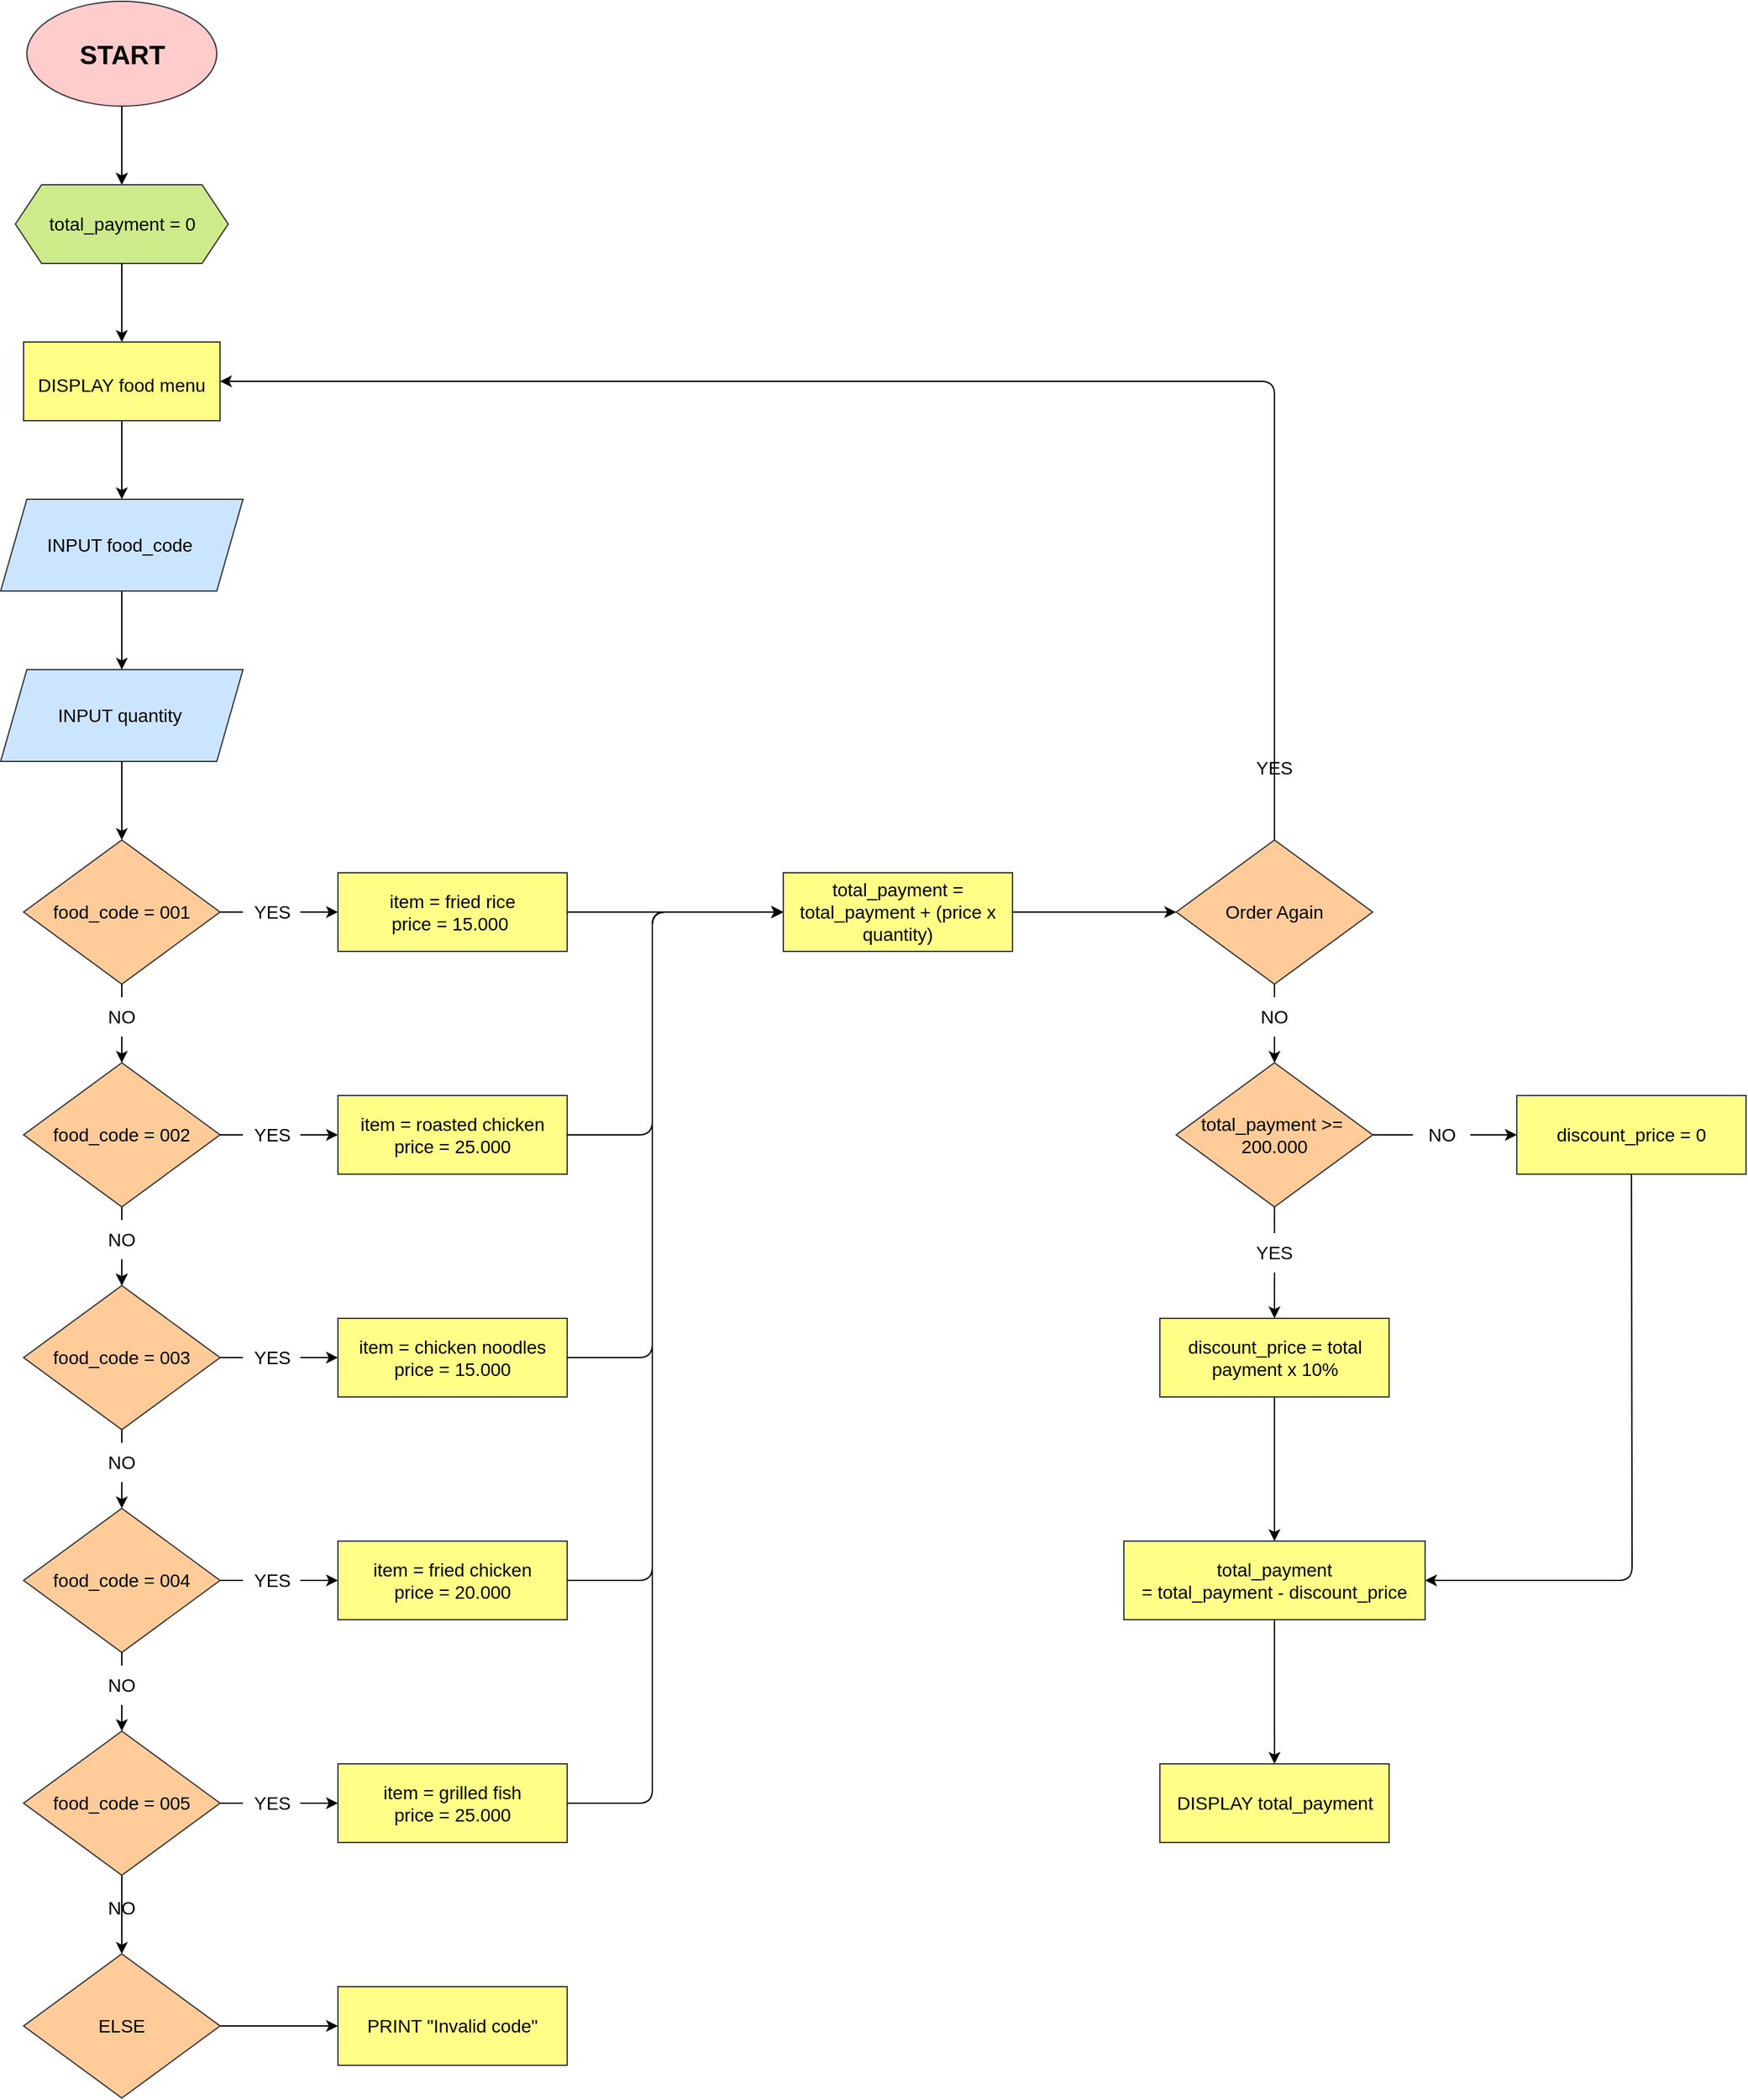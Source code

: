 <mxfile>
    <diagram id="leVJV5RVXXr9aKHUHhxM" name="Page-1">
        <mxGraphModel dx="1320" dy="349" grid="1" gridSize="10" guides="1" tooltips="1" connect="1" arrows="1" fold="1" page="1" pageScale="1" pageWidth="850" pageHeight="1100" background="#ffffff" math="0" shadow="0">
            <root>
                <mxCell id="0"/>
                <mxCell id="1" parent="0"/>
                <mxCell id="5" style="edgeStyle=none;html=1;entryX=0.5;entryY=0;entryDx=0;entryDy=0;" edge="1" parent="1" source="2" target="4">
                    <mxGeometry relative="1" as="geometry">
                        <mxPoint x="152.5" y="140" as="targetPoint"/>
                    </mxGeometry>
                </mxCell>
                <mxCell id="6" style="edgeStyle=none;html=1;entryX=0.5;entryY=0;entryDx=0;entryDy=0;strokeColor=#000000;" edge="1" parent="1" source="2" target="4">
                    <mxGeometry relative="1" as="geometry"/>
                </mxCell>
                <mxCell id="2" value="&lt;span style=&quot;font-size: 20px&quot;&gt;&lt;b&gt;START&lt;/b&gt;&lt;/span&gt;" style="ellipse;whiteSpace=wrap;html=1;fillColor=#ffcccc;strokeColor=#36393d;fontColor=#000000;" vertex="1" parent="1">
                    <mxGeometry x="82.5" y="40" width="145" height="80" as="geometry"/>
                </mxCell>
                <mxCell id="4" value="total_payment = 0" style="shape=hexagon;perimeter=hexagonPerimeter2;whiteSpace=wrap;html=1;fixedSize=1;fontSize=14;fillColor=#cdeb8b;strokeColor=#36393d;fontColor=#000000;" vertex="1" parent="1">
                    <mxGeometry x="73.75" y="180" width="162.5" height="60" as="geometry"/>
                </mxCell>
                <mxCell id="7" style="edgeStyle=none;html=1;entryX=0.5;entryY=0;entryDx=0;entryDy=0;fontSize=14;fontColor=#000000;strokeColor=#000000;" edge="1" parent="1" target="9">
                    <mxGeometry relative="1" as="geometry">
                        <mxPoint x="155" y="240" as="sourcePoint"/>
                    </mxGeometry>
                </mxCell>
                <mxCell id="8" style="edgeStyle=none;html=1;entryX=0.5;entryY=0;entryDx=0;entryDy=0;fontSize=14;fontColor=#000000;strokeColor=#000000;" edge="1" parent="1" source="9" target="11">
                    <mxGeometry relative="1" as="geometry"/>
                </mxCell>
                <mxCell id="9" value="&lt;span style=&quot;font-size: 14px&quot;&gt;DISPLAY food menu&lt;/span&gt;" style="rounded=0;whiteSpace=wrap;html=1;fontSize=20;fillColor=#ffff88;strokeColor=#36393d;fontColor=#000000;" vertex="1" parent="1">
                    <mxGeometry x="80" y="300" width="150" height="60" as="geometry"/>
                </mxCell>
                <mxCell id="10" style="edgeStyle=none;html=1;entryX=0.5;entryY=0;entryDx=0;entryDy=0;fontSize=14;fontColor=#000000;strokeColor=#000000;" edge="1" parent="1" source="11" target="12">
                    <mxGeometry relative="1" as="geometry"/>
                </mxCell>
                <mxCell id="11" value="INPUT food_code&amp;nbsp;" style="shape=parallelogram;perimeter=parallelogramPerimeter;whiteSpace=wrap;html=1;fixedSize=1;fontSize=14;fillColor=#cce5ff;strokeColor=#36393d;fontColor=#000000;" vertex="1" parent="1">
                    <mxGeometry x="62.5" y="420" width="185" height="70" as="geometry"/>
                </mxCell>
                <mxCell id="12" value="INPUT quantity&amp;nbsp;" style="shape=parallelogram;perimeter=parallelogramPerimeter;whiteSpace=wrap;html=1;fixedSize=1;fontSize=14;fillColor=#cce5ff;strokeColor=#36393d;fontColor=#000000;" vertex="1" parent="1">
                    <mxGeometry x="62.5" y="550" width="185" height="70" as="geometry"/>
                </mxCell>
                <mxCell id="13" style="edgeStyle=none;html=1;fontSize=14;fontColor=#000000;strokeColor=#000000;" edge="1" parent="1" target="16">
                    <mxGeometry relative="1" as="geometry">
                        <mxPoint x="155" y="620.0" as="sourcePoint"/>
                    </mxGeometry>
                </mxCell>
                <mxCell id="14" style="edgeStyle=none;html=1;entryX=0.5;entryY=0;entryDx=0;entryDy=0;fontSize=14;startArrow=none;fontColor=#000000;strokeColor=#000000;" edge="1" parent="1" source="32" target="19">
                    <mxGeometry relative="1" as="geometry"/>
                </mxCell>
                <mxCell id="15" style="edgeStyle=none;html=1;entryX=0;entryY=0.5;entryDx=0;entryDy=0;fontSize=14;startArrow=none;fontColor=#000000;strokeColor=#000000;" edge="1" parent="1" source="50">
                    <mxGeometry relative="1" as="geometry">
                        <mxPoint x="320" y="735.0" as="targetPoint"/>
                    </mxGeometry>
                </mxCell>
                <mxCell id="16" value="food_code = 001" style="rhombus;whiteSpace=wrap;html=1;fontSize=14;fillColor=#ffcc99;strokeColor=#36393d;fontColor=#000000;" vertex="1" parent="1">
                    <mxGeometry x="80" y="680" width="150" height="110" as="geometry"/>
                </mxCell>
                <mxCell id="17" style="edgeStyle=none;html=1;entryX=0.5;entryY=0;entryDx=0;entryDy=0;fontSize=14;startArrow=none;fontColor=#000000;strokeColor=#000000;" edge="1" parent="1" source="35" target="22">
                    <mxGeometry relative="1" as="geometry"/>
                </mxCell>
                <mxCell id="18" style="edgeStyle=none;html=1;entryX=0;entryY=0.5;entryDx=0;entryDy=0;fontSize=14;startArrow=none;fontColor=#000000;strokeColor=#000000;" edge="1" parent="1" source="48">
                    <mxGeometry relative="1" as="geometry">
                        <mxPoint x="320" y="905.0" as="targetPoint"/>
                    </mxGeometry>
                </mxCell>
                <mxCell id="19" value="food_code = 002" style="rhombus;whiteSpace=wrap;html=1;fontSize=14;fillColor=#ffcc99;strokeColor=#36393d;fontColor=#000000;" vertex="1" parent="1">
                    <mxGeometry x="80" y="850" width="150" height="110" as="geometry"/>
                </mxCell>
                <mxCell id="20" style="edgeStyle=none;html=1;entryX=0.5;entryY=0;entryDx=0;entryDy=0;fontSize=14;startArrow=none;fontColor=#000000;strokeColor=#000000;" edge="1" parent="1" source="37" target="25">
                    <mxGeometry relative="1" as="geometry"/>
                </mxCell>
                <mxCell id="21" style="edgeStyle=none;html=1;entryX=0;entryY=0.5;entryDx=0;entryDy=0;fontSize=14;startArrow=none;fontColor=#000000;strokeColor=#000000;" edge="1" parent="1" source="46">
                    <mxGeometry relative="1" as="geometry">
                        <mxPoint x="320" y="1075.0" as="targetPoint"/>
                    </mxGeometry>
                </mxCell>
                <mxCell id="22" value="food_code = 003" style="rhombus;whiteSpace=wrap;html=1;fontSize=14;fillColor=#ffcc99;strokeColor=#36393d;fontColor=#000000;" vertex="1" parent="1">
                    <mxGeometry x="80" y="1020" width="150" height="110" as="geometry"/>
                </mxCell>
                <mxCell id="23" style="edgeStyle=none;html=1;entryX=0.5;entryY=0;entryDx=0;entryDy=0;fontSize=14;startArrow=none;fontColor=#000000;strokeColor=#000000;" edge="1" parent="1" source="39" target="28">
                    <mxGeometry relative="1" as="geometry"/>
                </mxCell>
                <mxCell id="24" style="edgeStyle=none;html=1;entryX=0;entryY=0.5;entryDx=0;entryDy=0;fontSize=14;startArrow=none;fontColor=#000000;strokeColor=#000000;" edge="1" parent="1" source="44">
                    <mxGeometry relative="1" as="geometry">
                        <mxPoint x="320" y="1245.0" as="targetPoint"/>
                    </mxGeometry>
                </mxCell>
                <mxCell id="25" value="food_code = 004" style="rhombus;whiteSpace=wrap;html=1;fontSize=14;fillColor=#ffcc99;strokeColor=#36393d;fontColor=#000000;" vertex="1" parent="1">
                    <mxGeometry x="80" y="1190" width="150" height="110" as="geometry"/>
                </mxCell>
                <mxCell id="26" style="edgeStyle=none;html=1;entryX=0.5;entryY=0;entryDx=0;entryDy=0;fontSize=14;fontColor=#000000;strokeColor=#000000;" edge="1" parent="1" source="28" target="30">
                    <mxGeometry relative="1" as="geometry"/>
                </mxCell>
                <mxCell id="27" style="edgeStyle=none;html=1;entryX=0;entryY=0.5;entryDx=0;entryDy=0;fontSize=14;startArrow=none;fontColor=#000000;strokeColor=#000000;" edge="1" parent="1" source="42">
                    <mxGeometry relative="1" as="geometry">
                        <mxPoint x="320" y="1415" as="targetPoint"/>
                    </mxGeometry>
                </mxCell>
                <mxCell id="28" value="food_code = 005" style="rhombus;whiteSpace=wrap;html=1;fontSize=14;fillColor=#ffcc99;strokeColor=#36393d;fontColor=#000000;" vertex="1" parent="1">
                    <mxGeometry x="80" y="1360" width="150" height="110" as="geometry"/>
                </mxCell>
                <mxCell id="29" style="edgeStyle=none;html=1;entryX=0;entryY=0.5;entryDx=0;entryDy=0;fontSize=14;fontColor=#000000;strokeColor=#000000;" edge="1" parent="1" source="30" target="31">
                    <mxGeometry relative="1" as="geometry"/>
                </mxCell>
                <mxCell id="30" value="ELSE" style="rhombus;whiteSpace=wrap;html=1;fontSize=14;fillColor=#ffcc99;strokeColor=#36393d;fontColor=#000000;" vertex="1" parent="1">
                    <mxGeometry x="80" y="1530" width="150" height="110" as="geometry"/>
                </mxCell>
                <mxCell id="31" value="PRINT &quot;Invalid code&quot;" style="rounded=0;whiteSpace=wrap;html=1;fontSize=14;fillColor=#ffff88;strokeColor=#36393d;fontColor=#000000;" vertex="1" parent="1">
                    <mxGeometry x="320" y="1555" width="175" height="60" as="geometry"/>
                </mxCell>
                <mxCell id="32" value="NO" style="text;html=1;strokeColor=none;fillColor=none;align=center;verticalAlign=middle;whiteSpace=wrap;rounded=0;fontSize=14;fontColor=#000000;" vertex="1" parent="1">
                    <mxGeometry x="125" y="800" width="60" height="30" as="geometry"/>
                </mxCell>
                <mxCell id="33" value="" style="edgeStyle=none;html=1;entryX=0.5;entryY=0;entryDx=0;entryDy=0;fontSize=14;endArrow=none;fontColor=#000000;strokeColor=#000000;" edge="1" parent="1" source="16" target="32">
                    <mxGeometry relative="1" as="geometry">
                        <mxPoint x="155" y="790" as="sourcePoint"/>
                        <mxPoint x="155" y="850" as="targetPoint"/>
                    </mxGeometry>
                </mxCell>
                <mxCell id="34" value="" style="edgeStyle=none;html=1;fontSize=14;fontColor=#000000;strokeColor=#000000;" edge="1" parent="1" source="35" target="22">
                    <mxGeometry relative="1" as="geometry"/>
                </mxCell>
                <mxCell id="35" value="NO" style="text;html=1;strokeColor=none;fillColor=none;align=center;verticalAlign=middle;whiteSpace=wrap;rounded=0;fontSize=14;fontColor=#000000;" vertex="1" parent="1">
                    <mxGeometry x="125" y="970" width="60" height="30" as="geometry"/>
                </mxCell>
                <mxCell id="36" value="" style="edgeStyle=none;html=1;entryX=0.5;entryY=0;entryDx=0;entryDy=0;fontSize=14;endArrow=none;fontColor=#000000;strokeColor=#000000;" edge="1" parent="1" source="19" target="35">
                    <mxGeometry relative="1" as="geometry">
                        <mxPoint x="155" y="960" as="sourcePoint"/>
                        <mxPoint x="155" y="1020" as="targetPoint"/>
                    </mxGeometry>
                </mxCell>
                <mxCell id="37" value="NO" style="text;html=1;strokeColor=none;fillColor=none;align=center;verticalAlign=middle;whiteSpace=wrap;rounded=0;fontSize=14;fontColor=#000000;" vertex="1" parent="1">
                    <mxGeometry x="125" y="1140" width="60" height="30" as="geometry"/>
                </mxCell>
                <mxCell id="38" value="" style="edgeStyle=none;html=1;entryX=0.5;entryY=0;entryDx=0;entryDy=0;fontSize=14;endArrow=none;fontColor=#000000;strokeColor=#000000;" edge="1" parent="1" source="22" target="37">
                    <mxGeometry relative="1" as="geometry">
                        <mxPoint x="155" y="1130" as="sourcePoint"/>
                        <mxPoint x="155" y="1190" as="targetPoint"/>
                    </mxGeometry>
                </mxCell>
                <mxCell id="39" value="NO" style="text;html=1;strokeColor=none;fillColor=none;align=center;verticalAlign=middle;whiteSpace=wrap;rounded=0;fontSize=14;fontColor=#000000;" vertex="1" parent="1">
                    <mxGeometry x="125" y="1310" width="60" height="30" as="geometry"/>
                </mxCell>
                <mxCell id="40" value="" style="edgeStyle=none;html=1;entryX=0.5;entryY=0;entryDx=0;entryDy=0;fontSize=14;endArrow=none;fontColor=#000000;strokeColor=#000000;" edge="1" parent="1" source="25" target="39">
                    <mxGeometry relative="1" as="geometry">
                        <mxPoint x="155" y="1300" as="sourcePoint"/>
                        <mxPoint x="155" y="1360" as="targetPoint"/>
                    </mxGeometry>
                </mxCell>
                <mxCell id="41" value="NO" style="text;html=1;strokeColor=none;fillColor=none;align=center;verticalAlign=middle;whiteSpace=wrap;rounded=0;fontSize=14;fontColor=#000000;" vertex="1" parent="1">
                    <mxGeometry x="125" y="1480" width="60" height="30" as="geometry"/>
                </mxCell>
                <mxCell id="42" value="YES" style="text;html=1;strokeColor=none;fillColor=none;align=center;verticalAlign=middle;whiteSpace=wrap;rounded=0;fontSize=14;fontColor=#000000;" vertex="1" parent="1">
                    <mxGeometry x="247.5" y="1400" width="43.75" height="30" as="geometry"/>
                </mxCell>
                <mxCell id="43" value="" style="edgeStyle=none;html=1;entryX=0;entryY=0.5;entryDx=0;entryDy=0;fontSize=14;endArrow=none;fontColor=#000000;strokeColor=#000000;" edge="1" parent="1" source="28" target="42">
                    <mxGeometry relative="1" as="geometry">
                        <mxPoint x="230" y="1415" as="sourcePoint"/>
                        <mxPoint x="320" y="1415" as="targetPoint"/>
                    </mxGeometry>
                </mxCell>
                <mxCell id="44" value="YES" style="text;html=1;strokeColor=none;fillColor=none;align=center;verticalAlign=middle;whiteSpace=wrap;rounded=0;fontSize=14;fontColor=#000000;" vertex="1" parent="1">
                    <mxGeometry x="247.5" y="1230" width="43.75" height="30" as="geometry"/>
                </mxCell>
                <mxCell id="45" value="" style="edgeStyle=none;html=1;entryX=0;entryY=0.5;entryDx=0;entryDy=0;fontSize=14;endArrow=none;fontColor=#000000;strokeColor=#000000;" edge="1" parent="1" source="25" target="44">
                    <mxGeometry relative="1" as="geometry">
                        <mxPoint x="230" y="1245" as="sourcePoint"/>
                        <mxPoint x="320" y="1245" as="targetPoint"/>
                    </mxGeometry>
                </mxCell>
                <mxCell id="46" value="YES" style="text;html=1;strokeColor=none;fillColor=none;align=center;verticalAlign=middle;whiteSpace=wrap;rounded=0;fontSize=14;fontColor=#000000;" vertex="1" parent="1">
                    <mxGeometry x="247.5" y="1060" width="43.75" height="30" as="geometry"/>
                </mxCell>
                <mxCell id="47" value="" style="edgeStyle=none;html=1;entryX=0;entryY=0.5;entryDx=0;entryDy=0;fontSize=14;endArrow=none;fontColor=#000000;strokeColor=#000000;" edge="1" parent="1" source="22" target="46">
                    <mxGeometry relative="1" as="geometry">
                        <mxPoint x="230" y="1075" as="sourcePoint"/>
                        <mxPoint x="320" y="1075" as="targetPoint"/>
                    </mxGeometry>
                </mxCell>
                <mxCell id="48" value="YES" style="text;html=1;strokeColor=none;fillColor=none;align=center;verticalAlign=middle;whiteSpace=wrap;rounded=0;fontSize=14;fontColor=#000000;" vertex="1" parent="1">
                    <mxGeometry x="247.5" y="890" width="43.75" height="30" as="geometry"/>
                </mxCell>
                <mxCell id="49" value="" style="edgeStyle=none;html=1;entryX=0;entryY=0.5;entryDx=0;entryDy=0;fontSize=14;endArrow=none;fontColor=#000000;strokeColor=#000000;" edge="1" parent="1" source="19" target="48">
                    <mxGeometry relative="1" as="geometry">
                        <mxPoint x="230" y="905" as="sourcePoint"/>
                        <mxPoint x="320" y="905" as="targetPoint"/>
                    </mxGeometry>
                </mxCell>
                <mxCell id="50" value="YES" style="text;html=1;strokeColor=none;fillColor=none;align=center;verticalAlign=middle;whiteSpace=wrap;rounded=0;fontSize=14;fontColor=#000000;" vertex="1" parent="1">
                    <mxGeometry x="247.5" y="720" width="43.75" height="30" as="geometry"/>
                </mxCell>
                <mxCell id="51" value="" style="edgeStyle=none;html=1;entryX=0;entryY=0.5;entryDx=0;entryDy=0;fontSize=14;endArrow=none;fontColor=#000000;strokeColor=#000000;" edge="1" parent="1" source="16" target="50">
                    <mxGeometry relative="1" as="geometry">
                        <mxPoint x="230" y="735" as="sourcePoint"/>
                        <mxPoint x="320" y="735" as="targetPoint"/>
                    </mxGeometry>
                </mxCell>
                <mxCell id="52" value="&lt;span&gt;item = grilled fish&lt;/span&gt;&lt;br&gt;&lt;span&gt;price = 25.000&lt;/span&gt;" style="rounded=0;whiteSpace=wrap;html=1;fontSize=14;fillColor=#ffff88;strokeColor=#36393d;fontColor=#000000;" vertex="1" parent="1">
                    <mxGeometry x="320" y="1385" width="175" height="60" as="geometry"/>
                </mxCell>
                <mxCell id="53" value="&lt;span&gt;item = fried chicken&lt;/span&gt;&lt;br&gt;&lt;span&gt;price = 20.000&lt;/span&gt;" style="rounded=0;whiteSpace=wrap;html=1;fontSize=14;fillColor=#ffff88;strokeColor=#36393d;fontColor=#000000;" vertex="1" parent="1">
                    <mxGeometry x="320" y="1215" width="175" height="60" as="geometry"/>
                </mxCell>
                <mxCell id="54" value="&lt;span&gt;item = chicken noodles&lt;/span&gt;&lt;br&gt;&lt;span&gt;price = 15.000&lt;/span&gt;" style="rounded=0;whiteSpace=wrap;html=1;fontSize=14;fillColor=#ffff88;strokeColor=#36393d;fontColor=#000000;" vertex="1" parent="1">
                    <mxGeometry x="320" y="1045" width="175" height="60" as="geometry"/>
                </mxCell>
                <mxCell id="55" value="&lt;span&gt;item = roasted chicken&lt;/span&gt;&lt;br&gt;&lt;span&gt;price = 25.000&lt;/span&gt;" style="rounded=0;whiteSpace=wrap;html=1;fontSize=14;fillColor=#ffff88;strokeColor=#36393d;fontColor=#000000;" vertex="1" parent="1">
                    <mxGeometry x="320" y="875" width="175" height="60" as="geometry"/>
                </mxCell>
                <mxCell id="56" value="item = fried rice&lt;br&gt;price = 15.000&amp;nbsp;" style="rounded=0;whiteSpace=wrap;html=1;fontSize=14;fillColor=#ffff88;strokeColor=#36393d;fontColor=#000000;" vertex="1" parent="1">
                    <mxGeometry x="320" y="705" width="175" height="60" as="geometry"/>
                </mxCell>
                <mxCell id="57" style="edgeStyle=none;html=1;entryX=0;entryY=0.5;entryDx=0;entryDy=0;fontSize=14;exitX=1;exitY=0.5;exitDx=0;exitDy=0;fontColor=#000000;strokeColor=#000000;" edge="1" parent="1">
                    <mxGeometry relative="1" as="geometry">
                        <Array as="points">
                            <mxPoint x="560" y="1415"/>
                            <mxPoint x="560" y="1075"/>
                            <mxPoint x="560" y="735"/>
                        </Array>
                        <mxPoint x="495" y="1415" as="sourcePoint"/>
                        <mxPoint x="660" y="735.0" as="targetPoint"/>
                    </mxGeometry>
                </mxCell>
                <mxCell id="58" style="edgeStyle=none;html=1;entryX=0;entryY=0.5;entryDx=0;entryDy=0;fontSize=14;exitX=1;exitY=0.5;exitDx=0;exitDy=0;fontColor=#000000;strokeColor=#000000;" edge="1" parent="1">
                    <mxGeometry relative="1" as="geometry">
                        <Array as="points">
                            <mxPoint x="560" y="1245"/>
                            <mxPoint x="560" y="735"/>
                        </Array>
                        <mxPoint x="495" y="1245.0" as="sourcePoint"/>
                        <mxPoint x="660" y="735.0" as="targetPoint"/>
                    </mxGeometry>
                </mxCell>
                <mxCell id="59" style="edgeStyle=none;html=1;entryX=0;entryY=0.5;entryDx=0;entryDy=0;fontSize=14;exitX=1;exitY=0.5;exitDx=0;exitDy=0;fontColor=#000000;strokeColor=#000000;" edge="1" parent="1">
                    <mxGeometry relative="1" as="geometry">
                        <Array as="points">
                            <mxPoint x="560" y="1075"/>
                            <mxPoint x="560" y="735"/>
                        </Array>
                        <mxPoint x="495" y="1075.0" as="sourcePoint"/>
                        <mxPoint x="660" y="735.0" as="targetPoint"/>
                    </mxGeometry>
                </mxCell>
                <mxCell id="60" style="edgeStyle=none;html=1;entryX=0;entryY=0.5;entryDx=0;entryDy=0;fontSize=14;exitX=1;exitY=0.5;exitDx=0;exitDy=0;fontColor=#000000;strokeColor=#000000;" edge="1" parent="1">
                    <mxGeometry relative="1" as="geometry">
                        <Array as="points">
                            <mxPoint x="560" y="905"/>
                            <mxPoint x="560" y="735"/>
                        </Array>
                        <mxPoint x="495" y="905.0" as="sourcePoint"/>
                        <mxPoint x="660" y="735.0" as="targetPoint"/>
                    </mxGeometry>
                </mxCell>
                <mxCell id="61" style="edgeStyle=none;html=1;entryX=0;entryY=0.5;entryDx=0;entryDy=0;fontSize=14;exitX=1;exitY=0.5;exitDx=0;exitDy=0;fontColor=#000000;strokeColor=#000000;" edge="1" parent="1">
                    <mxGeometry relative="1" as="geometry">
                        <Array as="points">
                            <mxPoint x="560" y="735"/>
                        </Array>
                        <mxPoint x="495" y="735.0" as="sourcePoint"/>
                        <mxPoint x="660" y="735.0" as="targetPoint"/>
                    </mxGeometry>
                </mxCell>
                <mxCell id="62" value="total_payment = total_payment + (price x quantity)" style="rounded=0;whiteSpace=wrap;html=1;fontSize=14;fillColor=#ffff88;strokeColor=#36393d;fontColor=#000000;" vertex="1" parent="1">
                    <mxGeometry x="660" y="705" width="175" height="60" as="geometry"/>
                </mxCell>
                <mxCell id="63" value="Order Again" style="rhombus;whiteSpace=wrap;html=1;fontSize=14;fillColor=#ffcc99;strokeColor=#36393d;fontColor=#000000;" vertex="1" parent="1">
                    <mxGeometry x="960" y="680" width="150" height="110" as="geometry"/>
                </mxCell>
                <mxCell id="64" style="edgeStyle=none;html=1;entryX=0;entryY=0.5;entryDx=0;entryDy=0;fontSize=14;fontColor=#000000;strokeColor=#000000;" edge="1" parent="1">
                    <mxGeometry relative="1" as="geometry">
                        <mxPoint x="835" y="735" as="sourcePoint"/>
                        <mxPoint x="960" y="735" as="targetPoint"/>
                    </mxGeometry>
                </mxCell>
                <mxCell id="65" style="edgeStyle=none;html=1;entryX=1;entryY=0.5;entryDx=0;entryDy=0;fontSize=14;fontColor=#000000;strokeColor=#000000;" edge="1" parent="1">
                    <mxGeometry relative="1" as="geometry">
                        <Array as="points">
                            <mxPoint x="1035" y="330"/>
                        </Array>
                        <mxPoint x="1035" y="680" as="sourcePoint"/>
                        <mxPoint x="230" y="330" as="targetPoint"/>
                    </mxGeometry>
                </mxCell>
                <mxCell id="66" value="YES" style="text;html=1;strokeColor=none;fillColor=none;align=center;verticalAlign=middle;whiteSpace=wrap;rounded=0;fontSize=14;fontColor=#000000;" vertex="1" parent="1">
                    <mxGeometry x="1013.13" y="610" width="43.75" height="30" as="geometry"/>
                </mxCell>
                <mxCell id="67" style="edgeStyle=none;html=1;fontSize=14;fontColor=#000000;strokeColor=#000000;startArrow=none;" edge="1" parent="1" source="80" target="70">
                    <mxGeometry relative="1" as="geometry"/>
                </mxCell>
                <mxCell id="68" style="edgeStyle=none;html=1;entryX=0;entryY=0.5;entryDx=0;entryDy=0;fontSize=14;fontColor=#000000;strokeColor=#000000;startArrow=none;" edge="1" parent="1" source="82" target="73">
                    <mxGeometry relative="1" as="geometry"/>
                </mxCell>
                <mxCell id="69" style="edgeStyle=none;html=1;fontSize=14;startArrow=none;fontColor=#000000;strokeColor=#000000;" edge="1" parent="1" source="78" target="75">
                    <mxGeometry relative="1" as="geometry"/>
                </mxCell>
                <mxCell id="70" value="total_payment &amp;gt;=&amp;nbsp;&lt;br&gt;200.000" style="rhombus;whiteSpace=wrap;html=1;fontSize=14;fillColor=#ffcc99;strokeColor=#36393d;fontColor=#000000;" vertex="1" parent="1">
                    <mxGeometry x="960" y="850" width="150" height="110" as="geometry"/>
                </mxCell>
                <mxCell id="71" value="DISPLAY total_payment" style="rounded=0;whiteSpace=wrap;html=1;fontSize=14;fillColor=#ffff88;strokeColor=#36393d;fontColor=#000000;" vertex="1" parent="1">
                    <mxGeometry x="947.52" y="1385" width="175" height="60" as="geometry"/>
                </mxCell>
                <mxCell id="72" style="edgeStyle=none;html=1;entryX=1;entryY=0.5;entryDx=0;entryDy=0;fontSize=14;fontColor=#000000;strokeColor=#000000;" edge="1" parent="1" source="73" target="77">
                    <mxGeometry relative="1" as="geometry">
                        <Array as="points">
                            <mxPoint x="1308" y="1245"/>
                        </Array>
                    </mxGeometry>
                </mxCell>
                <mxCell id="73" value="discount_price = 0" style="rounded=0;whiteSpace=wrap;html=1;fontSize=14;fillColor=#ffff88;strokeColor=#36393d;fontColor=#000000;" vertex="1" parent="1">
                    <mxGeometry x="1220" y="875" width="175" height="60" as="geometry"/>
                </mxCell>
                <mxCell id="74" style="edgeStyle=none;html=1;entryX=0.5;entryY=0;entryDx=0;entryDy=0;fontSize=14;fontColor=#000000;strokeColor=#000000;" edge="1" parent="1" source="75" target="77">
                    <mxGeometry relative="1" as="geometry"/>
                </mxCell>
                <mxCell id="75" value="&lt;span&gt;discount_price = total payment x 10%&lt;/span&gt;" style="rounded=0;whiteSpace=wrap;html=1;fontSize=14;fillColor=#ffff88;strokeColor=#36393d;fontColor=#000000;" vertex="1" parent="1">
                    <mxGeometry x="947.5" y="1045" width="175" height="60" as="geometry"/>
                </mxCell>
                <mxCell id="76" style="edgeStyle=none;html=1;entryX=0.5;entryY=0;entryDx=0;entryDy=0;fontSize=14;fontColor=#000000;strokeColor=#000000;" edge="1" parent="1" source="77" target="71">
                    <mxGeometry relative="1" as="geometry"/>
                </mxCell>
                <mxCell id="77" value="total_payment &lt;br&gt;= total_payment - discount_price" style="rounded=0;whiteSpace=wrap;html=1;fontSize=14;fillColor=#ffff88;strokeColor=#36393d;fontColor=#000000;" vertex="1" parent="1">
                    <mxGeometry x="920" y="1215" width="230" height="60" as="geometry"/>
                </mxCell>
                <mxCell id="78" value="YES" style="text;html=1;strokeColor=none;fillColor=none;align=center;verticalAlign=middle;whiteSpace=wrap;rounded=0;fontSize=14;fontColor=#000000;" vertex="1" parent="1">
                    <mxGeometry x="1013.15" y="980" width="43.75" height="30" as="geometry"/>
                </mxCell>
                <mxCell id="79" value="" style="edgeStyle=none;html=1;fontSize=14;endArrow=none;fontColor=#000000;strokeColor=#000000;" edge="1" parent="1" source="70" target="78">
                    <mxGeometry relative="1" as="geometry">
                        <mxPoint x="1035.0" y="960.0" as="sourcePoint"/>
                        <mxPoint x="1035.0" y="1045" as="targetPoint"/>
                    </mxGeometry>
                </mxCell>
                <mxCell id="80" value="NO" style="text;html=1;strokeColor=none;fillColor=none;align=center;verticalAlign=middle;whiteSpace=wrap;rounded=0;fontSize=14;fontColor=#000000;" vertex="1" parent="1">
                    <mxGeometry x="1013.15" y="800" width="43.75" height="30" as="geometry"/>
                </mxCell>
                <mxCell id="81" value="" style="edgeStyle=none;html=1;fontSize=14;fontColor=#000000;strokeColor=#000000;endArrow=none;" edge="1" parent="1" target="80">
                    <mxGeometry relative="1" as="geometry">
                        <mxPoint x="1035.017" y="789.987" as="sourcePoint"/>
                        <mxPoint x="1035" y="850" as="targetPoint"/>
                    </mxGeometry>
                </mxCell>
                <mxCell id="82" value="NO" style="text;html=1;strokeColor=none;fillColor=none;align=center;verticalAlign=middle;whiteSpace=wrap;rounded=0;fontSize=14;fontColor=#000000;" vertex="1" parent="1">
                    <mxGeometry x="1140.73" y="890" width="43.75" height="30" as="geometry"/>
                </mxCell>
                <mxCell id="83" value="" style="edgeStyle=none;html=1;entryX=0;entryY=0.5;entryDx=0;entryDy=0;fontSize=14;fontColor=#000000;strokeColor=#000000;endArrow=none;" edge="1" parent="1" source="70" target="82">
                    <mxGeometry relative="1" as="geometry">
                        <mxPoint x="1110" y="905" as="sourcePoint"/>
                        <mxPoint x="1220" y="905" as="targetPoint"/>
                    </mxGeometry>
                </mxCell>
            </root>
        </mxGraphModel>
    </diagram>
</mxfile>